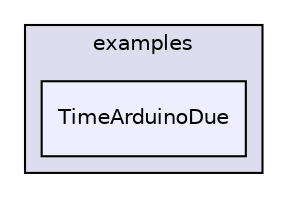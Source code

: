 digraph "Arduino/Libraries/Time/examples/TimeArduinoDue" {
  compound=true
  node [ fontsize="10", fontname="Helvetica"];
  edge [ labelfontsize="10", labelfontname="Helvetica"];
  subgraph clusterdir_50e95a2769a186a5c9043732ad260356 {
    graph [ bgcolor="#ddddee", pencolor="black", label="examples" fontname="Helvetica", fontsize="10", URL="dir_50e95a2769a186a5c9043732ad260356.html"]
  dir_26ee1d7e726d50ffa5810e760bd56069 [shape=box, label="TimeArduinoDue", style="filled", fillcolor="#eeeeff", pencolor="black", URL="dir_26ee1d7e726d50ffa5810e760bd56069.html"];
  }
}
